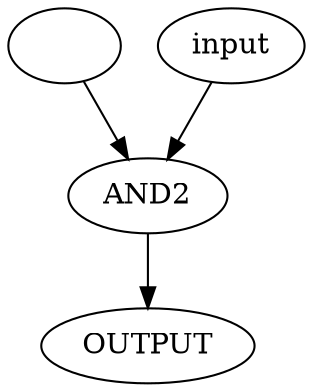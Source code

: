 digraph testand2 {
    A [label=""];
    B [label="input"];
    GATE [label="AND2"];
    O [label="OUTPUT"];
    A->GATE->O;
    B->GATE;
}